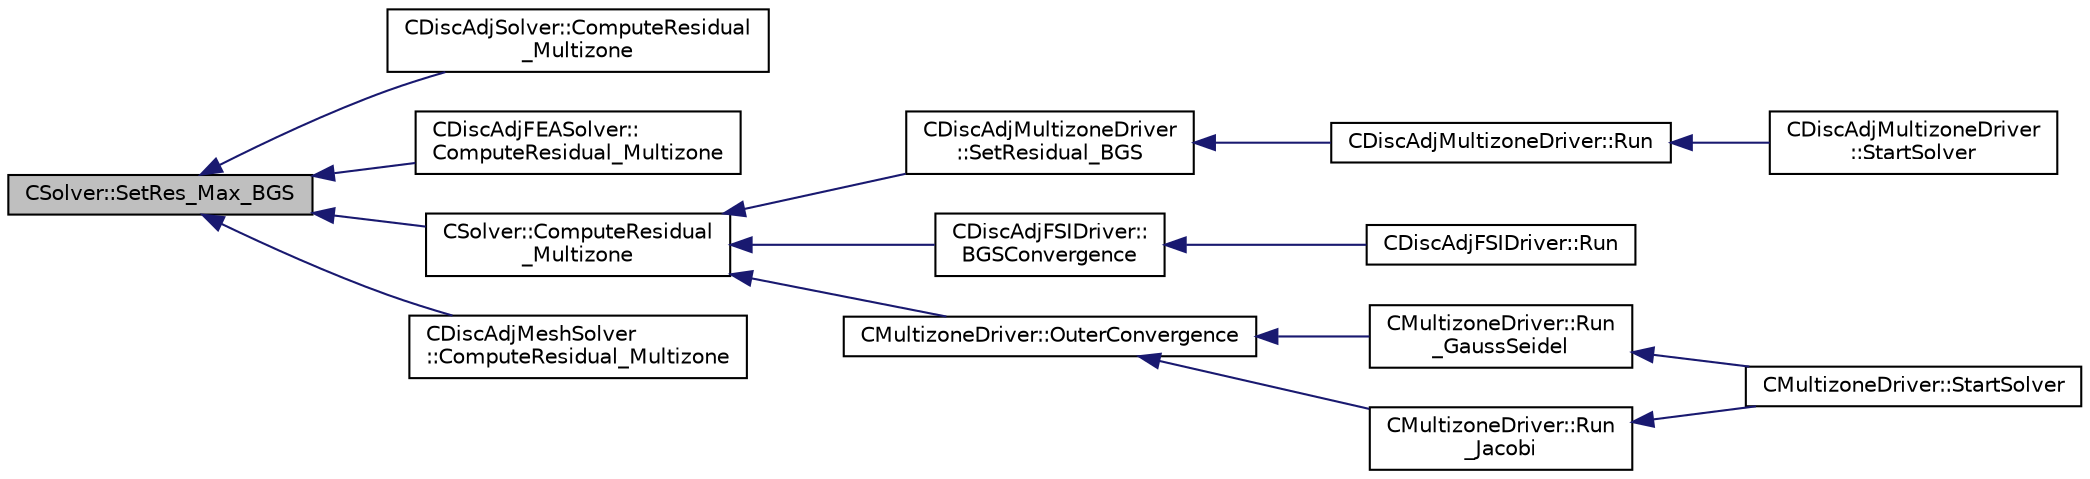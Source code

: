 digraph "CSolver::SetRes_Max_BGS"
{
  edge [fontname="Helvetica",fontsize="10",labelfontname="Helvetica",labelfontsize="10"];
  node [fontname="Helvetica",fontsize="10",shape=record];
  rankdir="LR";
  Node4723 [label="CSolver::SetRes_Max_BGS",height=0.2,width=0.4,color="black", fillcolor="grey75", style="filled", fontcolor="black"];
  Node4723 -> Node4724 [dir="back",color="midnightblue",fontsize="10",style="solid",fontname="Helvetica"];
  Node4724 [label="CDiscAdjSolver::ComputeResidual\l_Multizone",height=0.2,width=0.4,color="black", fillcolor="white", style="filled",URL="$class_c_disc_adj_solver.html#a0571227566a9d9d7c6c1e92cae9258cc",tooltip="Compute the multizone residual. "];
  Node4723 -> Node4725 [dir="back",color="midnightblue",fontsize="10",style="solid",fontname="Helvetica"];
  Node4725 [label="CDiscAdjFEASolver::\lComputeResidual_Multizone",height=0.2,width=0.4,color="black", fillcolor="white", style="filled",URL="$class_c_disc_adj_f_e_a_solver.html#a32f5c8be66ec4d2bf848568c37819ca6",tooltip="Compute the multizone residual. "];
  Node4723 -> Node4726 [dir="back",color="midnightblue",fontsize="10",style="solid",fontname="Helvetica"];
  Node4726 [label="CSolver::ComputeResidual\l_Multizone",height=0.2,width=0.4,color="black", fillcolor="white", style="filled",URL="$class_c_solver.html#afd38147efa0d4b98523b480945a0df7c",tooltip="Set the value of the max residual and RMS residual. "];
  Node4726 -> Node4727 [dir="back",color="midnightblue",fontsize="10",style="solid",fontname="Helvetica"];
  Node4727 [label="CDiscAdjMultizoneDriver\l::SetResidual_BGS",height=0.2,width=0.4,color="black", fillcolor="white", style="filled",URL="$class_c_disc_adj_multizone_driver.html#a0376ab7c0cb40fa091ff34d3b99e597c",tooltip="Compute BGS residuals. "];
  Node4727 -> Node4728 [dir="back",color="midnightblue",fontsize="10",style="solid",fontname="Helvetica"];
  Node4728 [label="CDiscAdjMultizoneDriver::Run",height=0.2,width=0.4,color="black", fillcolor="white", style="filled",URL="$class_c_disc_adj_multizone_driver.html#af996aecdb6d20aa4fc81c9b67295abf5",tooltip="[Overload] Run an discrete adjoint update of all solvers within multiple zones. "];
  Node4728 -> Node4729 [dir="back",color="midnightblue",fontsize="10",style="solid",fontname="Helvetica"];
  Node4729 [label="CDiscAdjMultizoneDriver\l::StartSolver",height=0.2,width=0.4,color="black", fillcolor="white", style="filled",URL="$class_c_disc_adj_multizone_driver.html#a75de0a1a482ceeed4301a384f1515092",tooltip="[Overload] Launch the computation for discrete adjoint multizone problems. "];
  Node4726 -> Node4730 [dir="back",color="midnightblue",fontsize="10",style="solid",fontname="Helvetica"];
  Node4730 [label="CDiscAdjFSIDriver::\lBGSConvergence",height=0.2,width=0.4,color="black", fillcolor="white", style="filled",URL="$class_c_disc_adj_f_s_i_driver.html#a781367e50928b0355cd9cfb145cc7e58",tooltip="Check the convergence of BGS subiteration process. "];
  Node4730 -> Node4731 [dir="back",color="midnightblue",fontsize="10",style="solid",fontname="Helvetica"];
  Node4731 [label="CDiscAdjFSIDriver::Run",height=0.2,width=0.4,color="black", fillcolor="white", style="filled",URL="$class_c_disc_adj_f_s_i_driver.html#a2e965d6e9c4dcfc296077cae225cab21",tooltip="Run a Discrete Adjoint iteration for the FSI problem. "];
  Node4726 -> Node4732 [dir="back",color="midnightblue",fontsize="10",style="solid",fontname="Helvetica"];
  Node4732 [label="CMultizoneDriver::OuterConvergence",height=0.2,width=0.4,color="black", fillcolor="white", style="filled",URL="$class_c_multizone_driver.html#ae72bb40195e4066bc4be4adfb0df29e9",tooltip="Check the convergence at the outer level. "];
  Node4732 -> Node4733 [dir="back",color="midnightblue",fontsize="10",style="solid",fontname="Helvetica"];
  Node4733 [label="CMultizoneDriver::Run\l_GaussSeidel",height=0.2,width=0.4,color="black", fillcolor="white", style="filled",URL="$class_c_multizone_driver.html#a8036223cdbe0c0d4552f17f6bad9189b",tooltip="Run a Block Gauss-Seidel iteration in all physical zones. "];
  Node4733 -> Node4734 [dir="back",color="midnightblue",fontsize="10",style="solid",fontname="Helvetica"];
  Node4734 [label="CMultizoneDriver::StartSolver",height=0.2,width=0.4,color="black", fillcolor="white", style="filled",URL="$class_c_multizone_driver.html#a03cfc000c383ef0d86d34e1c6aef5ff3",tooltip="[Overload] Launch the computation for multizone problems. "];
  Node4732 -> Node4735 [dir="back",color="midnightblue",fontsize="10",style="solid",fontname="Helvetica"];
  Node4735 [label="CMultizoneDriver::Run\l_Jacobi",height=0.2,width=0.4,color="black", fillcolor="white", style="filled",URL="$class_c_multizone_driver.html#a1bf2824daac5a10e8fb7387676eee338",tooltip="Run a Block-Jacobi iteration in all physical zones. "];
  Node4735 -> Node4734 [dir="back",color="midnightblue",fontsize="10",style="solid",fontname="Helvetica"];
  Node4723 -> Node4736 [dir="back",color="midnightblue",fontsize="10",style="solid",fontname="Helvetica"];
  Node4736 [label="CDiscAdjMeshSolver\l::ComputeResidual_Multizone",height=0.2,width=0.4,color="black", fillcolor="white", style="filled",URL="$class_c_disc_adj_mesh_solver.html#a2cd1ce7cb9f504db2856980964ccdbb1",tooltip="Set the value of the max residual and RMS residual. "];
}
